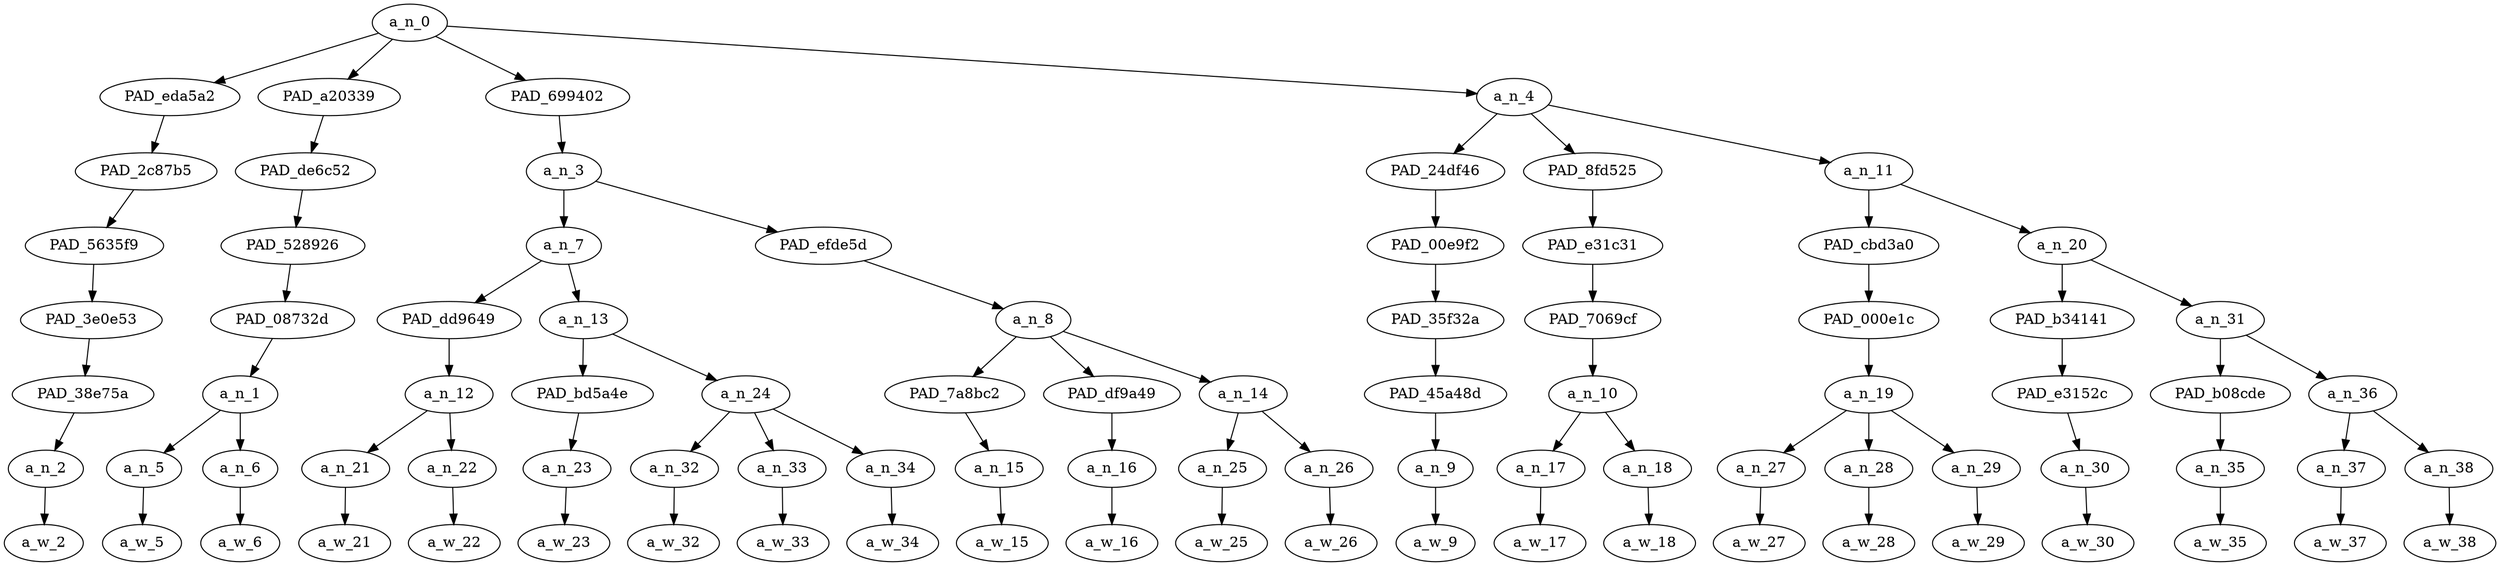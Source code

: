 strict digraph "" {
	a_n_0	[div_dir=1,
		index=0,
		level=7,
		pos="6.401041666666667,7!",
		text_span="[0, 1, 2, 3, 4, 5, 6, 7, 8, 9, 10, 11, 12, 13, 14, 15, 16, 17, 18, 19, 20, 21, 22]",
		value=1.00000001];
	PAD_eda5a2	[div_dir=-1,
		index=1,
		level=6,
		pos="2.0,6!",
		text_span="[2]",
		value=0.02180984];
	a_n_0 -> PAD_eda5a2;
	PAD_a20339	[div_dir=1,
		index=0,
		level=6,
		pos="0.5,6!",
		text_span="[0, 1]",
		value=0.06635953];
	a_n_0 -> PAD_a20339;
	PAD_699402	[div_dir=1,
		index=2,
		level=6,
		pos="7.791666666666667,6!",
		text_span="[3, 4, 5, 6, 7, 8, 9, 10, 11, 12]",
		value=0.54739394];
	a_n_0 -> PAD_699402;
	a_n_4	[div_dir=1,
		index=3,
		level=6,
		pos="15.3125,6!",
		text_span="[13, 14, 15, 16, 17, 18, 19, 20, 21, 22]",
		value=0.36414594];
	a_n_0 -> a_n_4;
	PAD_2c87b5	[div_dir=-1,
		index=1,
		level=5,
		pos="2.0,5!",
		text_span="[2]",
		value=0.02180984];
	PAD_eda5a2 -> PAD_2c87b5;
	PAD_5635f9	[div_dir=-1,
		index=1,
		level=4,
		pos="2.0,4!",
		text_span="[2]",
		value=0.02180984];
	PAD_2c87b5 -> PAD_5635f9;
	PAD_3e0e53	[div_dir=-1,
		index=1,
		level=3,
		pos="2.0,3!",
		text_span="[2]",
		value=0.02180984];
	PAD_5635f9 -> PAD_3e0e53;
	PAD_38e75a	[div_dir=-1,
		index=1,
		level=2,
		pos="2.0,2!",
		text_span="[2]",
		value=0.02180984];
	PAD_3e0e53 -> PAD_38e75a;
	a_n_2	[div_dir=-1,
		index=2,
		level=1,
		pos="2.0,1!",
		text_span="[2]",
		value=0.02180984];
	PAD_38e75a -> a_n_2;
	a_w_2	[div_dir=0,
		index=2,
		level=0,
		pos="2,0!",
		text_span="[2]",
		value=not];
	a_n_2 -> a_w_2;
	PAD_de6c52	[div_dir=1,
		index=0,
		level=5,
		pos="0.5,5!",
		text_span="[0, 1]",
		value=0.06635953];
	PAD_a20339 -> PAD_de6c52;
	PAD_528926	[div_dir=1,
		index=0,
		level=4,
		pos="0.5,4!",
		text_span="[0, 1]",
		value=0.06635953];
	PAD_de6c52 -> PAD_528926;
	PAD_08732d	[div_dir=1,
		index=0,
		level=3,
		pos="0.5,3!",
		text_span="[0, 1]",
		value=0.06635953];
	PAD_528926 -> PAD_08732d;
	a_n_1	[div_dir=1,
		index=0,
		level=2,
		pos="0.5,2!",
		text_span="[0, 1]",
		value=0.06635953];
	PAD_08732d -> a_n_1;
	a_n_5	[div_dir=1,
		index=0,
		level=1,
		pos="0.0,1!",
		text_span="[0]",
		value=0.03214057];
	a_n_1 -> a_n_5;
	a_n_6	[div_dir=1,
		index=1,
		level=1,
		pos="1.0,1!",
		text_span="[1]",
		value=0.03397589];
	a_n_1 -> a_n_6;
	a_w_5	[div_dir=0,
		index=0,
		level=0,
		pos="0,0!",
		text_span="[0]",
		value=well];
	a_n_5 -> a_w_5;
	a_w_6	[div_dir=0,
		index=1,
		level=0,
		pos="1,0!",
		text_span="[1]",
		value=uh];
	a_n_6 -> a_w_6;
	a_n_3	[div_dir=1,
		index=2,
		level=5,
		pos="7.791666666666667,5!",
		text_span="[3, 4, 5, 6, 7, 8, 9, 10, 11, 12]",
		value=0.54739394];
	PAD_699402 -> a_n_3;
	a_n_7	[div_dir=1,
		index=2,
		level=4,
		pos="4.75,4!",
		text_span="[3, 4, 5, 6, 7, 8]",
		value=0.36294446];
	a_n_3 -> a_n_7;
	PAD_efde5d	[div_dir=-1,
		index=3,
		level=4,
		pos="10.833333333333334,4!",
		text_span="[9, 10, 11, 12]",
		value=0.18439704];
	a_n_3 -> PAD_efde5d;
	PAD_dd9649	[div_dir=-1,
		index=2,
		level=3,
		pos="3.5,3!",
		text_span="[3, 4]",
		value=0.05817948];
	a_n_7 -> PAD_dd9649;
	a_n_13	[div_dir=1,
		index=3,
		level=3,
		pos="6.0,3!",
		text_span="[5, 6, 7, 8]",
		value=0.30468690];
	a_n_7 -> a_n_13;
	a_n_12	[div_dir=-1,
		index=2,
		level=2,
		pos="3.5,2!",
		text_span="[3, 4]",
		value=0.05817948];
	PAD_dd9649 -> a_n_12;
	a_n_21	[div_dir=-1,
		index=3,
		level=1,
		pos="3.0,1!",
		text_span="[3]",
		value=0.02246476];
	a_n_12 -> a_n_21;
	a_n_22	[div_dir=-1,
		index=4,
		level=1,
		pos="4.0,1!",
		text_span="[4]",
		value=0.03567527];
	a_n_12 -> a_n_22;
	a_w_21	[div_dir=0,
		index=3,
		level=0,
		pos="3,0!",
		text_span="[3]",
		value=just];
	a_n_21 -> a_w_21;
	a_w_22	[div_dir=0,
		index=4,
		level=0,
		pos="4,0!",
		text_span="[4]",
		value=bc];
	a_n_22 -> a_w_22;
	PAD_bd5a4e	[div_dir=-1,
		index=3,
		level=2,
		pos="5.0,2!",
		text_span="[5]",
		value=0.02170127];
	a_n_13 -> PAD_bd5a4e;
	a_n_24	[div_dir=1,
		index=4,
		level=2,
		pos="7.0,2!",
		text_span="[6, 7, 8]",
		value=0.28287625];
	a_n_13 -> a_n_24;
	a_n_23	[div_dir=-1,
		index=5,
		level=1,
		pos="5.0,1!",
		text_span="[5]",
		value=0.02170127];
	PAD_bd5a4e -> a_n_23;
	a_w_23	[div_dir=0,
		index=5,
		level=0,
		pos="5,0!",
		text_span="[5]",
		value=of];
	a_n_23 -> a_w_23;
	a_n_32	[div_dir=1,
		index=6,
		level=1,
		pos="6.0,1!",
		text_span="[6]",
		value=0.17982718];
	a_n_24 -> a_n_32;
	a_n_33	[div_dir=-1,
		index=7,
		level=1,
		pos="7.0,1!",
		text_span="[7]",
		value=0.02426957];
	a_n_24 -> a_n_33;
	a_n_34	[div_dir=1,
		index=8,
		level=1,
		pos="8.0,1!",
		text_span="[8]",
		value=0.07865362];
	a_n_24 -> a_n_34;
	a_w_32	[div_dir=0,
		index=6,
		level=0,
		pos="6,0!",
		text_span="[6]",
		value=zombama];
	a_n_32 -> a_w_32;
	a_w_33	[div_dir=0,
		index=7,
		level=0,
		pos="7,0!",
		text_span="[7]",
		value=and];
	a_n_33 -> a_w_33;
	a_w_34	[div_dir=0,
		index=8,
		level=0,
		pos="8,0!",
		text_span="[8]",
		value=cunton];
	a_n_34 -> a_w_34;
	a_n_8	[div_dir=-1,
		index=4,
		level=3,
		pos="10.833333333333334,3!",
		text_span="[9, 10, 11, 12]",
		value=0.18439704];
	PAD_efde5d -> a_n_8;
	PAD_7a8bc2	[div_dir=-1,
		index=6,
		level=2,
		pos="11.0,2!",
		text_span="[11]",
		value=0.02249057];
	a_n_8 -> PAD_7a8bc2;
	PAD_df9a49	[div_dir=-1,
		index=7,
		level=2,
		pos="12.0,2!",
		text_span="[12]",
		value=0.09115440];
	a_n_8 -> PAD_df9a49;
	a_n_14	[div_dir=1,
		index=5,
		level=2,
		pos="9.5,2!",
		text_span="[9, 10]",
		value=0.07073871];
	a_n_8 -> a_n_14;
	a_n_15	[div_dir=-1,
		index=11,
		level=1,
		pos="11.0,1!",
		text_span="[11]",
		value=0.02249057];
	PAD_7a8bc2 -> a_n_15;
	a_w_15	[div_dir=0,
		index=11,
		level=0,
		pos="11,0!",
		text_span="[11]",
		value=and1];
	a_n_15 -> a_w_15;
	a_n_16	[div_dir=-1,
		index=12,
		level=1,
		pos="12.0,1!",
		text_span="[12]",
		value=0.09115440];
	PAD_df9a49 -> a_n_16;
	a_w_16	[div_dir=0,
		index=12,
		level=0,
		pos="12,0!",
		text_span="[12]",
		value=blax];
	a_n_16 -> a_w_16;
	a_n_25	[div_dir=-1,
		index=9,
		level=1,
		pos="9.0,1!",
		text_span="[9]",
		value=0.02376812];
	a_n_14 -> a_n_25;
	a_n_26	[div_dir=1,
		index=10,
		level=1,
		pos="10.0,1!",
		text_span="[10]",
		value=0.04690690];
	a_n_14 -> a_n_26;
	a_w_25	[div_dir=0,
		index=9,
		level=0,
		pos="9,0!",
		text_span="[9]",
		value=they];
	a_n_25 -> a_w_25;
	a_w_26	[div_dir=0,
		index=10,
		level=0,
		pos="10,0!",
		text_span="[10]",
		value=arabs];
	a_n_26 -> a_w_26;
	PAD_24df46	[div_dir=1,
		index=3,
		level=5,
		pos="13.0,5!",
		text_span="[13]",
		value=0.04587438];
	a_n_4 -> PAD_24df46;
	PAD_8fd525	[div_dir=1,
		index=4,
		level=5,
		pos="14.5,5!",
		text_span="[14, 15]",
		value=0.16620054];
	a_n_4 -> PAD_8fd525;
	a_n_11	[div_dir=1,
		index=5,
		level=5,
		pos="18.4375,5!",
		text_span="[16, 17, 18, 19, 20, 21, 22]",
		value=0.15171568];
	a_n_4 -> a_n_11;
	PAD_00e9f2	[div_dir=1,
		index=4,
		level=4,
		pos="13.0,4!",
		text_span="[13]",
		value=0.04587438];
	PAD_24df46 -> PAD_00e9f2;
	PAD_35f32a	[div_dir=1,
		index=5,
		level=3,
		pos="13.0,3!",
		text_span="[13]",
		value=0.04587438];
	PAD_00e9f2 -> PAD_35f32a;
	PAD_45a48d	[div_dir=1,
		index=8,
		level=2,
		pos="13.0,2!",
		text_span="[13]",
		value=0.04587438];
	PAD_35f32a -> PAD_45a48d;
	a_n_9	[div_dir=1,
		index=13,
		level=1,
		pos="13.0,1!",
		text_span="[13]",
		value=0.04587438];
	PAD_45a48d -> a_n_9;
	a_w_9	[div_dir=0,
		index=13,
		level=0,
		pos="13,0!",
		text_span="[13]",
		value=love];
	a_n_9 -> a_w_9;
	PAD_e31c31	[div_dir=1,
		index=5,
		level=4,
		pos="14.5,4!",
		text_span="[14, 15]",
		value=0.16620054];
	PAD_8fd525 -> PAD_e31c31;
	PAD_7069cf	[div_dir=1,
		index=6,
		level=3,
		pos="14.5,3!",
		text_span="[14, 15]",
		value=0.16620054];
	PAD_e31c31 -> PAD_7069cf;
	a_n_10	[div_dir=1,
		index=9,
		level=2,
		pos="14.5,2!",
		text_span="[14, 15]",
		value=0.16620054];
	PAD_7069cf -> a_n_10;
	a_n_17	[div_dir=1,
		index=14,
		level=1,
		pos="14.0,1!",
		text_span="[14]",
		value=0.07955098];
	a_n_10 -> a_n_17;
	a_n_18	[div_dir=1,
		index=15,
		level=1,
		pos="15.0,1!",
		text_span="[15]",
		value=0.08593871];
	a_n_10 -> a_n_18;
	a_w_17	[div_dir=0,
		index=14,
		level=0,
		pos="14,0!",
		text_span="[14]",
		value=slavery];
	a_n_17 -> a_w_17;
	a_w_18	[div_dir=0,
		index=15,
		level=0,
		pos="15,0!",
		text_span="[15]",
		value=jews];
	a_n_18 -> a_w_18;
	PAD_cbd3a0	[div_dir=1,
		index=6,
		level=4,
		pos="17.0,4!",
		text_span="[16, 17, 18]",
		value=0.06779064];
	a_n_11 -> PAD_cbd3a0;
	a_n_20	[div_dir=1,
		index=7,
		level=4,
		pos="19.875,4!",
		text_span="[19, 20, 21, 22]",
		value=0.08386585];
	a_n_11 -> a_n_20;
	PAD_000e1c	[div_dir=1,
		index=7,
		level=3,
		pos="17.0,3!",
		text_span="[16, 17, 18]",
		value=0.06779064];
	PAD_cbd3a0 -> PAD_000e1c;
	a_n_19	[div_dir=1,
		index=10,
		level=2,
		pos="17.0,2!",
		text_span="[16, 17, 18]",
		value=0.06779064];
	PAD_000e1c -> a_n_19;
	a_n_27	[div_dir=-1,
		index=16,
		level=1,
		pos="16.0,1!",
		text_span="[16]",
		value=0.03256980];
	a_n_19 -> a_n_27;
	a_n_28	[div_dir=1,
		index=17,
		level=1,
		pos="17.0,1!",
		text_span="[17]",
		value=0.01700320];
	a_n_19 -> a_n_28;
	a_n_29	[div_dir=1,
		index=18,
		level=1,
		pos="18.0,1!",
		text_span="[18]",
		value=0.01818104];
	a_n_19 -> a_n_29;
	a_w_27	[div_dir=0,
		index=16,
		level=0,
		pos="16,0!",
		text_span="[16]",
		value=too];
	a_n_27 -> a_w_27;
	a_w_28	[div_dir=0,
		index=17,
		level=0,
		pos="17,0!",
		text_span="[17]",
		value=as];
	a_n_28 -> a_w_28;
	a_w_29	[div_dir=0,
		index=18,
		level=0,
		pos="18,0!",
		text_span="[18]",
		value=far];
	a_n_29 -> a_w_29;
	PAD_b34141	[div_dir=1,
		index=8,
		level=3,
		pos="19.0,3!",
		text_span="[19]",
		value=0.01480946];
	a_n_20 -> PAD_b34141;
	a_n_31	[div_dir=1,
		index=9,
		level=3,
		pos="20.75,3!",
		text_span="[20, 21, 22]",
		value=0.06900978];
	a_n_20 -> a_n_31;
	PAD_e3152c	[div_dir=1,
		index=11,
		level=2,
		pos="19.0,2!",
		text_span="[19]",
		value=0.01480946];
	PAD_b34141 -> PAD_e3152c;
	a_n_30	[div_dir=1,
		index=19,
		level=1,
		pos="19.0,1!",
		text_span="[19]",
		value=0.01480946];
	PAD_e3152c -> a_n_30;
	a_w_30	[div_dir=0,
		index=19,
		level=0,
		pos="19,0!",
		text_span="[19]",
		value=as1];
	a_n_30 -> a_w_30;
	PAD_b08cde	[div_dir=1,
		index=12,
		level=2,
		pos="20.0,2!",
		text_span="[20]",
		value=0.02274432];
	a_n_31 -> PAD_b08cde;
	a_n_36	[div_dir=1,
		index=13,
		level=2,
		pos="21.5,2!",
		text_span="[21, 22]",
		value=0.04621602];
	a_n_31 -> a_n_36;
	a_n_35	[div_dir=1,
		index=20,
		level=1,
		pos="20.0,1!",
		text_span="[20]",
		value=0.02274432];
	PAD_b08cde -> a_n_35;
	a_w_35	[div_dir=0,
		index=20,
		level=0,
		pos="20,0!",
		text_span="[20]",
		value=i];
	a_n_35 -> a_w_35;
	a_n_37	[div_dir=-1,
		index=21,
		level=1,
		pos="21.0,1!",
		text_span="[21]",
		value=0.01928110];
	a_n_36 -> a_n_37;
	a_n_38	[div_dir=1,
		index=22,
		level=1,
		pos="22.0,1!",
		text_span="[22]",
		value=0.02689437];
	a_n_36 -> a_n_38;
	a_w_37	[div_dir=0,
		index=21,
		level=0,
		pos="21,0!",
		text_span="[21]",
		value=can];
	a_n_37 -> a_w_37;
	a_w_38	[div_dir=0,
		index=22,
		level=0,
		pos="22,0!",
		text_span="[22]",
		value=tell];
	a_n_38 -> a_w_38;
}
